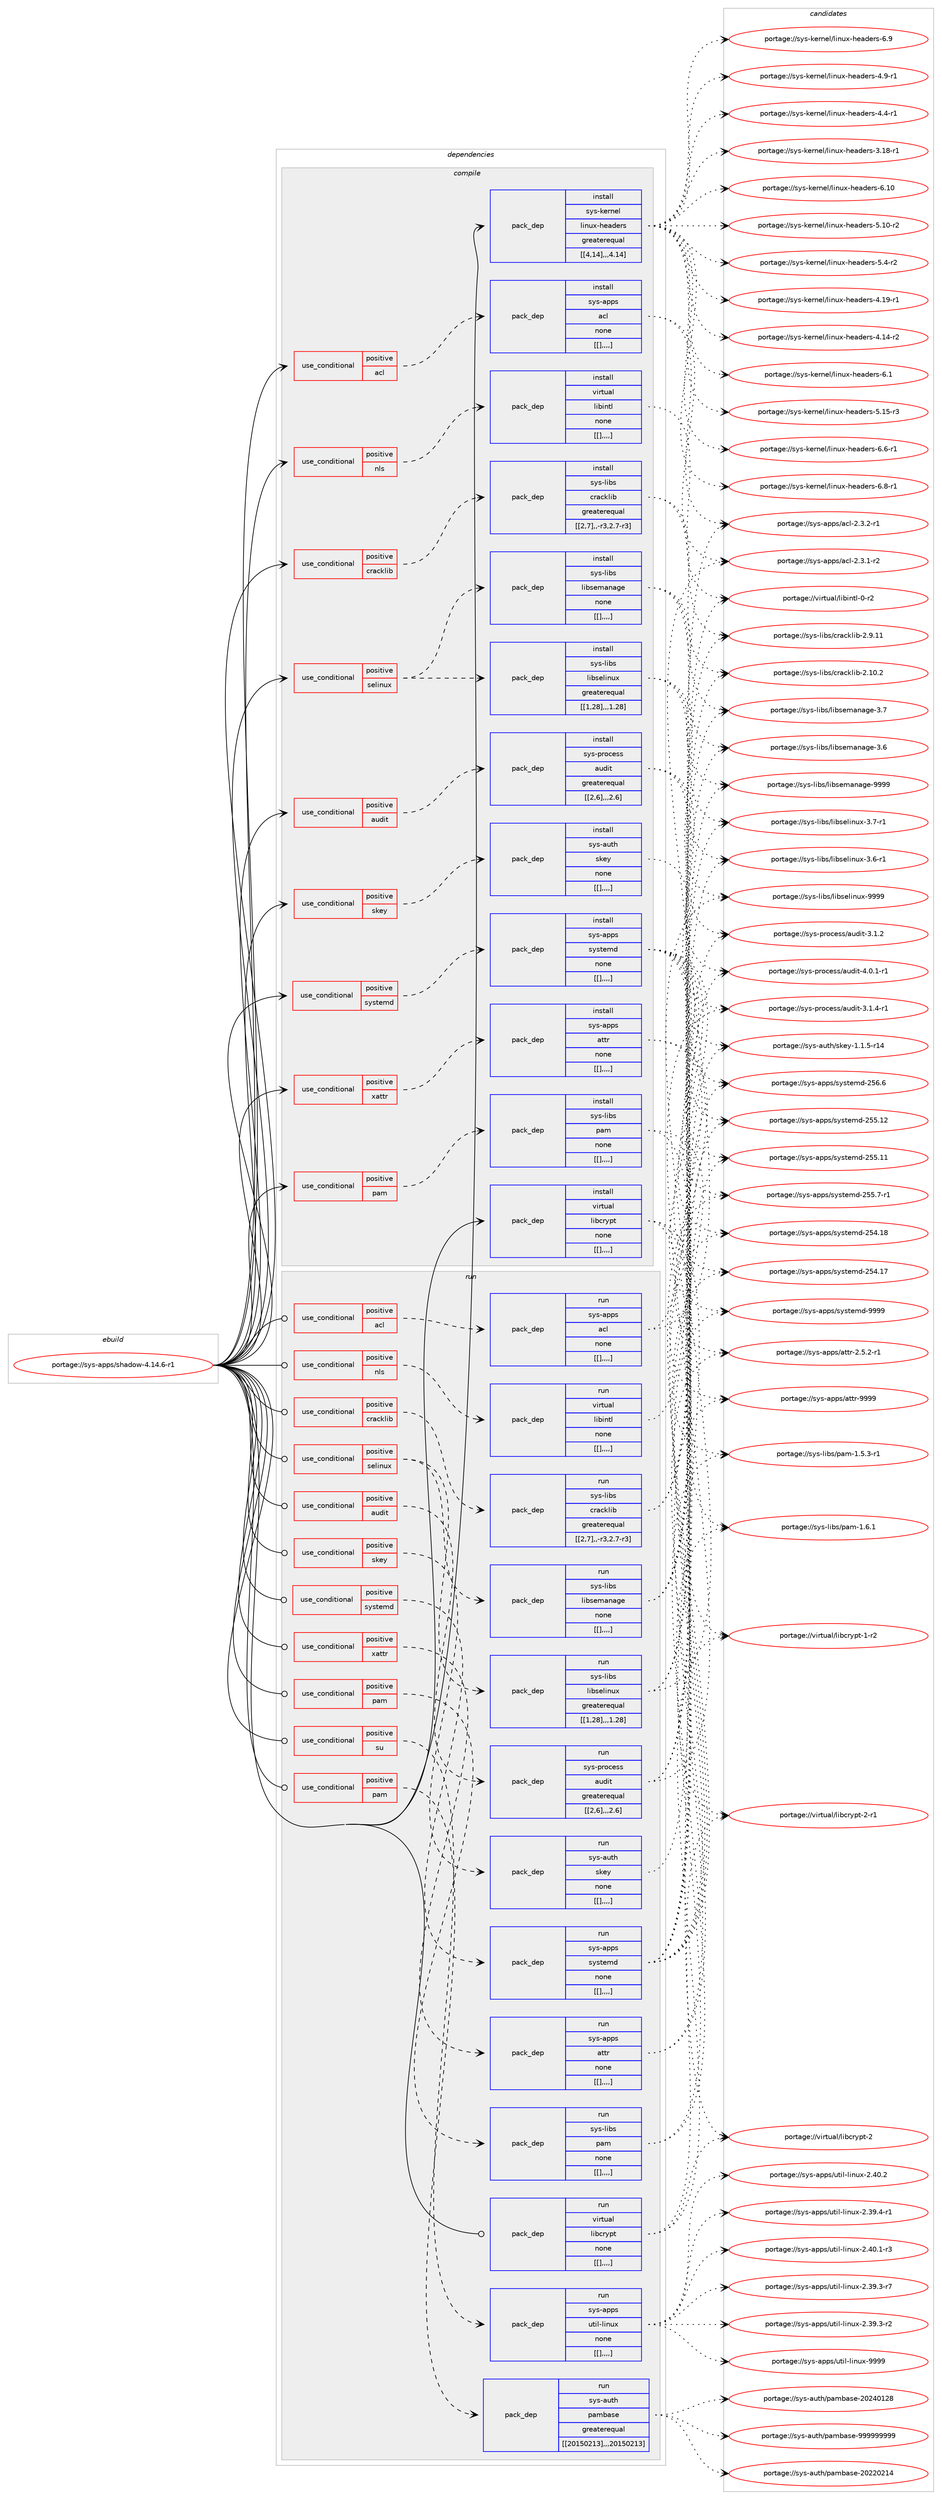 digraph prolog {

# *************
# Graph options
# *************

newrank=true;
concentrate=true;
compound=true;
graph [rankdir=LR,fontname=Helvetica,fontsize=10,ranksep=1.5];#, ranksep=2.5, nodesep=0.2];
edge  [arrowhead=vee];
node  [fontname=Helvetica,fontsize=10];

# **********
# The ebuild
# **********

subgraph cluster_leftcol {
color=gray;
label=<<i>ebuild</i>>;
id [label="portage://sys-apps/shadow-4.14.6-r1", color=red, width=4, href="../sys-apps/shadow-4.14.6-r1.svg"];
}

# ****************
# The dependencies
# ****************

subgraph cluster_midcol {
color=gray;
label=<<i>dependencies</i>>;
subgraph cluster_compile {
fillcolor="#eeeeee";
style=filled;
label=<<i>compile</i>>;
subgraph cond2496 {
dependency7277 [label=<<TABLE BORDER="0" CELLBORDER="1" CELLSPACING="0" CELLPADDING="4"><TR><TD ROWSPAN="3" CELLPADDING="10">use_conditional</TD></TR><TR><TD>positive</TD></TR><TR><TD>acl</TD></TR></TABLE>>, shape=none, color=red];
subgraph pack4765 {
dependency7278 [label=<<TABLE BORDER="0" CELLBORDER="1" CELLSPACING="0" CELLPADDING="4" WIDTH="220"><TR><TD ROWSPAN="6" CELLPADDING="30">pack_dep</TD></TR><TR><TD WIDTH="110">install</TD></TR><TR><TD>sys-apps</TD></TR><TR><TD>acl</TD></TR><TR><TD>none</TD></TR><TR><TD>[[],,,,]</TD></TR></TABLE>>, shape=none, color=blue];
}
dependency7277:e -> dependency7278:w [weight=20,style="dashed",arrowhead="vee"];
}
id:e -> dependency7277:w [weight=20,style="solid",arrowhead="vee"];
subgraph cond2497 {
dependency7279 [label=<<TABLE BORDER="0" CELLBORDER="1" CELLSPACING="0" CELLPADDING="4"><TR><TD ROWSPAN="3" CELLPADDING="10">use_conditional</TD></TR><TR><TD>positive</TD></TR><TR><TD>audit</TD></TR></TABLE>>, shape=none, color=red];
subgraph pack4766 {
dependency7280 [label=<<TABLE BORDER="0" CELLBORDER="1" CELLSPACING="0" CELLPADDING="4" WIDTH="220"><TR><TD ROWSPAN="6" CELLPADDING="30">pack_dep</TD></TR><TR><TD WIDTH="110">install</TD></TR><TR><TD>sys-process</TD></TR><TR><TD>audit</TD></TR><TR><TD>greaterequal</TD></TR><TR><TD>[[2,6],,,2.6]</TD></TR></TABLE>>, shape=none, color=blue];
}
dependency7279:e -> dependency7280:w [weight=20,style="dashed",arrowhead="vee"];
}
id:e -> dependency7279:w [weight=20,style="solid",arrowhead="vee"];
subgraph cond2498 {
dependency7281 [label=<<TABLE BORDER="0" CELLBORDER="1" CELLSPACING="0" CELLPADDING="4"><TR><TD ROWSPAN="3" CELLPADDING="10">use_conditional</TD></TR><TR><TD>positive</TD></TR><TR><TD>cracklib</TD></TR></TABLE>>, shape=none, color=red];
subgraph pack4767 {
dependency7282 [label=<<TABLE BORDER="0" CELLBORDER="1" CELLSPACING="0" CELLPADDING="4" WIDTH="220"><TR><TD ROWSPAN="6" CELLPADDING="30">pack_dep</TD></TR><TR><TD WIDTH="110">install</TD></TR><TR><TD>sys-libs</TD></TR><TR><TD>cracklib</TD></TR><TR><TD>greaterequal</TD></TR><TR><TD>[[2,7],,-r3,2.7-r3]</TD></TR></TABLE>>, shape=none, color=blue];
}
dependency7281:e -> dependency7282:w [weight=20,style="dashed",arrowhead="vee"];
}
id:e -> dependency7281:w [weight=20,style="solid",arrowhead="vee"];
subgraph cond2499 {
dependency7283 [label=<<TABLE BORDER="0" CELLBORDER="1" CELLSPACING="0" CELLPADDING="4"><TR><TD ROWSPAN="3" CELLPADDING="10">use_conditional</TD></TR><TR><TD>positive</TD></TR><TR><TD>nls</TD></TR></TABLE>>, shape=none, color=red];
subgraph pack4768 {
dependency7284 [label=<<TABLE BORDER="0" CELLBORDER="1" CELLSPACING="0" CELLPADDING="4" WIDTH="220"><TR><TD ROWSPAN="6" CELLPADDING="30">pack_dep</TD></TR><TR><TD WIDTH="110">install</TD></TR><TR><TD>virtual</TD></TR><TR><TD>libintl</TD></TR><TR><TD>none</TD></TR><TR><TD>[[],,,,]</TD></TR></TABLE>>, shape=none, color=blue];
}
dependency7283:e -> dependency7284:w [weight=20,style="dashed",arrowhead="vee"];
}
id:e -> dependency7283:w [weight=20,style="solid",arrowhead="vee"];
subgraph cond2500 {
dependency7285 [label=<<TABLE BORDER="0" CELLBORDER="1" CELLSPACING="0" CELLPADDING="4"><TR><TD ROWSPAN="3" CELLPADDING="10">use_conditional</TD></TR><TR><TD>positive</TD></TR><TR><TD>pam</TD></TR></TABLE>>, shape=none, color=red];
subgraph pack4769 {
dependency7286 [label=<<TABLE BORDER="0" CELLBORDER="1" CELLSPACING="0" CELLPADDING="4" WIDTH="220"><TR><TD ROWSPAN="6" CELLPADDING="30">pack_dep</TD></TR><TR><TD WIDTH="110">install</TD></TR><TR><TD>sys-libs</TD></TR><TR><TD>pam</TD></TR><TR><TD>none</TD></TR><TR><TD>[[],,,,]</TD></TR></TABLE>>, shape=none, color=blue];
}
dependency7285:e -> dependency7286:w [weight=20,style="dashed",arrowhead="vee"];
}
id:e -> dependency7285:w [weight=20,style="solid",arrowhead="vee"];
subgraph cond2501 {
dependency7287 [label=<<TABLE BORDER="0" CELLBORDER="1" CELLSPACING="0" CELLPADDING="4"><TR><TD ROWSPAN="3" CELLPADDING="10">use_conditional</TD></TR><TR><TD>positive</TD></TR><TR><TD>selinux</TD></TR></TABLE>>, shape=none, color=red];
subgraph pack4770 {
dependency7288 [label=<<TABLE BORDER="0" CELLBORDER="1" CELLSPACING="0" CELLPADDING="4" WIDTH="220"><TR><TD ROWSPAN="6" CELLPADDING="30">pack_dep</TD></TR><TR><TD WIDTH="110">install</TD></TR><TR><TD>sys-libs</TD></TR><TR><TD>libselinux</TD></TR><TR><TD>greaterequal</TD></TR><TR><TD>[[1,28],,,1.28]</TD></TR></TABLE>>, shape=none, color=blue];
}
dependency7287:e -> dependency7288:w [weight=20,style="dashed",arrowhead="vee"];
subgraph pack4771 {
dependency7289 [label=<<TABLE BORDER="0" CELLBORDER="1" CELLSPACING="0" CELLPADDING="4" WIDTH="220"><TR><TD ROWSPAN="6" CELLPADDING="30">pack_dep</TD></TR><TR><TD WIDTH="110">install</TD></TR><TR><TD>sys-libs</TD></TR><TR><TD>libsemanage</TD></TR><TR><TD>none</TD></TR><TR><TD>[[],,,,]</TD></TR></TABLE>>, shape=none, color=blue];
}
dependency7287:e -> dependency7289:w [weight=20,style="dashed",arrowhead="vee"];
}
id:e -> dependency7287:w [weight=20,style="solid",arrowhead="vee"];
subgraph cond2502 {
dependency7290 [label=<<TABLE BORDER="0" CELLBORDER="1" CELLSPACING="0" CELLPADDING="4"><TR><TD ROWSPAN="3" CELLPADDING="10">use_conditional</TD></TR><TR><TD>positive</TD></TR><TR><TD>skey</TD></TR></TABLE>>, shape=none, color=red];
subgraph pack4772 {
dependency7291 [label=<<TABLE BORDER="0" CELLBORDER="1" CELLSPACING="0" CELLPADDING="4" WIDTH="220"><TR><TD ROWSPAN="6" CELLPADDING="30">pack_dep</TD></TR><TR><TD WIDTH="110">install</TD></TR><TR><TD>sys-auth</TD></TR><TR><TD>skey</TD></TR><TR><TD>none</TD></TR><TR><TD>[[],,,,]</TD></TR></TABLE>>, shape=none, color=blue];
}
dependency7290:e -> dependency7291:w [weight=20,style="dashed",arrowhead="vee"];
}
id:e -> dependency7290:w [weight=20,style="solid",arrowhead="vee"];
subgraph cond2503 {
dependency7292 [label=<<TABLE BORDER="0" CELLBORDER="1" CELLSPACING="0" CELLPADDING="4"><TR><TD ROWSPAN="3" CELLPADDING="10">use_conditional</TD></TR><TR><TD>positive</TD></TR><TR><TD>systemd</TD></TR></TABLE>>, shape=none, color=red];
subgraph pack4773 {
dependency7293 [label=<<TABLE BORDER="0" CELLBORDER="1" CELLSPACING="0" CELLPADDING="4" WIDTH="220"><TR><TD ROWSPAN="6" CELLPADDING="30">pack_dep</TD></TR><TR><TD WIDTH="110">install</TD></TR><TR><TD>sys-apps</TD></TR><TR><TD>systemd</TD></TR><TR><TD>none</TD></TR><TR><TD>[[],,,,]</TD></TR></TABLE>>, shape=none, color=blue];
}
dependency7292:e -> dependency7293:w [weight=20,style="dashed",arrowhead="vee"];
}
id:e -> dependency7292:w [weight=20,style="solid",arrowhead="vee"];
subgraph cond2504 {
dependency7294 [label=<<TABLE BORDER="0" CELLBORDER="1" CELLSPACING="0" CELLPADDING="4"><TR><TD ROWSPAN="3" CELLPADDING="10">use_conditional</TD></TR><TR><TD>positive</TD></TR><TR><TD>xattr</TD></TR></TABLE>>, shape=none, color=red];
subgraph pack4774 {
dependency7295 [label=<<TABLE BORDER="0" CELLBORDER="1" CELLSPACING="0" CELLPADDING="4" WIDTH="220"><TR><TD ROWSPAN="6" CELLPADDING="30">pack_dep</TD></TR><TR><TD WIDTH="110">install</TD></TR><TR><TD>sys-apps</TD></TR><TR><TD>attr</TD></TR><TR><TD>none</TD></TR><TR><TD>[[],,,,]</TD></TR></TABLE>>, shape=none, color=blue];
}
dependency7294:e -> dependency7295:w [weight=20,style="dashed",arrowhead="vee"];
}
id:e -> dependency7294:w [weight=20,style="solid",arrowhead="vee"];
subgraph pack4775 {
dependency7296 [label=<<TABLE BORDER="0" CELLBORDER="1" CELLSPACING="0" CELLPADDING="4" WIDTH="220"><TR><TD ROWSPAN="6" CELLPADDING="30">pack_dep</TD></TR><TR><TD WIDTH="110">install</TD></TR><TR><TD>sys-kernel</TD></TR><TR><TD>linux-headers</TD></TR><TR><TD>greaterequal</TD></TR><TR><TD>[[4,14],,,4.14]</TD></TR></TABLE>>, shape=none, color=blue];
}
id:e -> dependency7296:w [weight=20,style="solid",arrowhead="vee"];
subgraph pack4776 {
dependency7297 [label=<<TABLE BORDER="0" CELLBORDER="1" CELLSPACING="0" CELLPADDING="4" WIDTH="220"><TR><TD ROWSPAN="6" CELLPADDING="30">pack_dep</TD></TR><TR><TD WIDTH="110">install</TD></TR><TR><TD>virtual</TD></TR><TR><TD>libcrypt</TD></TR><TR><TD>none</TD></TR><TR><TD>[[],,,,]</TD></TR></TABLE>>, shape=none, color=blue];
}
id:e -> dependency7297:w [weight=20,style="solid",arrowhead="vee"];
}
subgraph cluster_compileandrun {
fillcolor="#eeeeee";
style=filled;
label=<<i>compile and run</i>>;
}
subgraph cluster_run {
fillcolor="#eeeeee";
style=filled;
label=<<i>run</i>>;
subgraph cond2505 {
dependency7298 [label=<<TABLE BORDER="0" CELLBORDER="1" CELLSPACING="0" CELLPADDING="4"><TR><TD ROWSPAN="3" CELLPADDING="10">use_conditional</TD></TR><TR><TD>positive</TD></TR><TR><TD>acl</TD></TR></TABLE>>, shape=none, color=red];
subgraph pack4777 {
dependency7299 [label=<<TABLE BORDER="0" CELLBORDER="1" CELLSPACING="0" CELLPADDING="4" WIDTH="220"><TR><TD ROWSPAN="6" CELLPADDING="30">pack_dep</TD></TR><TR><TD WIDTH="110">run</TD></TR><TR><TD>sys-apps</TD></TR><TR><TD>acl</TD></TR><TR><TD>none</TD></TR><TR><TD>[[],,,,]</TD></TR></TABLE>>, shape=none, color=blue];
}
dependency7298:e -> dependency7299:w [weight=20,style="dashed",arrowhead="vee"];
}
id:e -> dependency7298:w [weight=20,style="solid",arrowhead="odot"];
subgraph cond2506 {
dependency7300 [label=<<TABLE BORDER="0" CELLBORDER="1" CELLSPACING="0" CELLPADDING="4"><TR><TD ROWSPAN="3" CELLPADDING="10">use_conditional</TD></TR><TR><TD>positive</TD></TR><TR><TD>audit</TD></TR></TABLE>>, shape=none, color=red];
subgraph pack4778 {
dependency7301 [label=<<TABLE BORDER="0" CELLBORDER="1" CELLSPACING="0" CELLPADDING="4" WIDTH="220"><TR><TD ROWSPAN="6" CELLPADDING="30">pack_dep</TD></TR><TR><TD WIDTH="110">run</TD></TR><TR><TD>sys-process</TD></TR><TR><TD>audit</TD></TR><TR><TD>greaterequal</TD></TR><TR><TD>[[2,6],,,2.6]</TD></TR></TABLE>>, shape=none, color=blue];
}
dependency7300:e -> dependency7301:w [weight=20,style="dashed",arrowhead="vee"];
}
id:e -> dependency7300:w [weight=20,style="solid",arrowhead="odot"];
subgraph cond2507 {
dependency7302 [label=<<TABLE BORDER="0" CELLBORDER="1" CELLSPACING="0" CELLPADDING="4"><TR><TD ROWSPAN="3" CELLPADDING="10">use_conditional</TD></TR><TR><TD>positive</TD></TR><TR><TD>cracklib</TD></TR></TABLE>>, shape=none, color=red];
subgraph pack4779 {
dependency7303 [label=<<TABLE BORDER="0" CELLBORDER="1" CELLSPACING="0" CELLPADDING="4" WIDTH="220"><TR><TD ROWSPAN="6" CELLPADDING="30">pack_dep</TD></TR><TR><TD WIDTH="110">run</TD></TR><TR><TD>sys-libs</TD></TR><TR><TD>cracklib</TD></TR><TR><TD>greaterequal</TD></TR><TR><TD>[[2,7],,-r3,2.7-r3]</TD></TR></TABLE>>, shape=none, color=blue];
}
dependency7302:e -> dependency7303:w [weight=20,style="dashed",arrowhead="vee"];
}
id:e -> dependency7302:w [weight=20,style="solid",arrowhead="odot"];
subgraph cond2508 {
dependency7304 [label=<<TABLE BORDER="0" CELLBORDER="1" CELLSPACING="0" CELLPADDING="4"><TR><TD ROWSPAN="3" CELLPADDING="10">use_conditional</TD></TR><TR><TD>positive</TD></TR><TR><TD>nls</TD></TR></TABLE>>, shape=none, color=red];
subgraph pack4780 {
dependency7305 [label=<<TABLE BORDER="0" CELLBORDER="1" CELLSPACING="0" CELLPADDING="4" WIDTH="220"><TR><TD ROWSPAN="6" CELLPADDING="30">pack_dep</TD></TR><TR><TD WIDTH="110">run</TD></TR><TR><TD>virtual</TD></TR><TR><TD>libintl</TD></TR><TR><TD>none</TD></TR><TR><TD>[[],,,,]</TD></TR></TABLE>>, shape=none, color=blue];
}
dependency7304:e -> dependency7305:w [weight=20,style="dashed",arrowhead="vee"];
}
id:e -> dependency7304:w [weight=20,style="solid",arrowhead="odot"];
subgraph cond2509 {
dependency7306 [label=<<TABLE BORDER="0" CELLBORDER="1" CELLSPACING="0" CELLPADDING="4"><TR><TD ROWSPAN="3" CELLPADDING="10">use_conditional</TD></TR><TR><TD>positive</TD></TR><TR><TD>pam</TD></TR></TABLE>>, shape=none, color=red];
subgraph pack4781 {
dependency7307 [label=<<TABLE BORDER="0" CELLBORDER="1" CELLSPACING="0" CELLPADDING="4" WIDTH="220"><TR><TD ROWSPAN="6" CELLPADDING="30">pack_dep</TD></TR><TR><TD WIDTH="110">run</TD></TR><TR><TD>sys-auth</TD></TR><TR><TD>pambase</TD></TR><TR><TD>greaterequal</TD></TR><TR><TD>[[20150213],,,20150213]</TD></TR></TABLE>>, shape=none, color=blue];
}
dependency7306:e -> dependency7307:w [weight=20,style="dashed",arrowhead="vee"];
}
id:e -> dependency7306:w [weight=20,style="solid",arrowhead="odot"];
subgraph cond2510 {
dependency7308 [label=<<TABLE BORDER="0" CELLBORDER="1" CELLSPACING="0" CELLPADDING="4"><TR><TD ROWSPAN="3" CELLPADDING="10">use_conditional</TD></TR><TR><TD>positive</TD></TR><TR><TD>pam</TD></TR></TABLE>>, shape=none, color=red];
subgraph pack4782 {
dependency7309 [label=<<TABLE BORDER="0" CELLBORDER="1" CELLSPACING="0" CELLPADDING="4" WIDTH="220"><TR><TD ROWSPAN="6" CELLPADDING="30">pack_dep</TD></TR><TR><TD WIDTH="110">run</TD></TR><TR><TD>sys-libs</TD></TR><TR><TD>pam</TD></TR><TR><TD>none</TD></TR><TR><TD>[[],,,,]</TD></TR></TABLE>>, shape=none, color=blue];
}
dependency7308:e -> dependency7309:w [weight=20,style="dashed",arrowhead="vee"];
}
id:e -> dependency7308:w [weight=20,style="solid",arrowhead="odot"];
subgraph cond2511 {
dependency7310 [label=<<TABLE BORDER="0" CELLBORDER="1" CELLSPACING="0" CELLPADDING="4"><TR><TD ROWSPAN="3" CELLPADDING="10">use_conditional</TD></TR><TR><TD>positive</TD></TR><TR><TD>selinux</TD></TR></TABLE>>, shape=none, color=red];
subgraph pack4783 {
dependency7311 [label=<<TABLE BORDER="0" CELLBORDER="1" CELLSPACING="0" CELLPADDING="4" WIDTH="220"><TR><TD ROWSPAN="6" CELLPADDING="30">pack_dep</TD></TR><TR><TD WIDTH="110">run</TD></TR><TR><TD>sys-libs</TD></TR><TR><TD>libselinux</TD></TR><TR><TD>greaterequal</TD></TR><TR><TD>[[1,28],,,1.28]</TD></TR></TABLE>>, shape=none, color=blue];
}
dependency7310:e -> dependency7311:w [weight=20,style="dashed",arrowhead="vee"];
subgraph pack4784 {
dependency7312 [label=<<TABLE BORDER="0" CELLBORDER="1" CELLSPACING="0" CELLPADDING="4" WIDTH="220"><TR><TD ROWSPAN="6" CELLPADDING="30">pack_dep</TD></TR><TR><TD WIDTH="110">run</TD></TR><TR><TD>sys-libs</TD></TR><TR><TD>libsemanage</TD></TR><TR><TD>none</TD></TR><TR><TD>[[],,,,]</TD></TR></TABLE>>, shape=none, color=blue];
}
dependency7310:e -> dependency7312:w [weight=20,style="dashed",arrowhead="vee"];
}
id:e -> dependency7310:w [weight=20,style="solid",arrowhead="odot"];
subgraph cond2512 {
dependency7313 [label=<<TABLE BORDER="0" CELLBORDER="1" CELLSPACING="0" CELLPADDING="4"><TR><TD ROWSPAN="3" CELLPADDING="10">use_conditional</TD></TR><TR><TD>positive</TD></TR><TR><TD>skey</TD></TR></TABLE>>, shape=none, color=red];
subgraph pack4785 {
dependency7314 [label=<<TABLE BORDER="0" CELLBORDER="1" CELLSPACING="0" CELLPADDING="4" WIDTH="220"><TR><TD ROWSPAN="6" CELLPADDING="30">pack_dep</TD></TR><TR><TD WIDTH="110">run</TD></TR><TR><TD>sys-auth</TD></TR><TR><TD>skey</TD></TR><TR><TD>none</TD></TR><TR><TD>[[],,,,]</TD></TR></TABLE>>, shape=none, color=blue];
}
dependency7313:e -> dependency7314:w [weight=20,style="dashed",arrowhead="vee"];
}
id:e -> dependency7313:w [weight=20,style="solid",arrowhead="odot"];
subgraph cond2513 {
dependency7315 [label=<<TABLE BORDER="0" CELLBORDER="1" CELLSPACING="0" CELLPADDING="4"><TR><TD ROWSPAN="3" CELLPADDING="10">use_conditional</TD></TR><TR><TD>positive</TD></TR><TR><TD>su</TD></TR></TABLE>>, shape=none, color=red];
subgraph pack4786 {
dependency7316 [label=<<TABLE BORDER="0" CELLBORDER="1" CELLSPACING="0" CELLPADDING="4" WIDTH="220"><TR><TD ROWSPAN="6" CELLPADDING="30">pack_dep</TD></TR><TR><TD WIDTH="110">run</TD></TR><TR><TD>sys-apps</TD></TR><TR><TD>util-linux</TD></TR><TR><TD>none</TD></TR><TR><TD>[[],,,,]</TD></TR></TABLE>>, shape=none, color=blue];
}
dependency7315:e -> dependency7316:w [weight=20,style="dashed",arrowhead="vee"];
}
id:e -> dependency7315:w [weight=20,style="solid",arrowhead="odot"];
subgraph cond2514 {
dependency7317 [label=<<TABLE BORDER="0" CELLBORDER="1" CELLSPACING="0" CELLPADDING="4"><TR><TD ROWSPAN="3" CELLPADDING="10">use_conditional</TD></TR><TR><TD>positive</TD></TR><TR><TD>systemd</TD></TR></TABLE>>, shape=none, color=red];
subgraph pack4787 {
dependency7318 [label=<<TABLE BORDER="0" CELLBORDER="1" CELLSPACING="0" CELLPADDING="4" WIDTH="220"><TR><TD ROWSPAN="6" CELLPADDING="30">pack_dep</TD></TR><TR><TD WIDTH="110">run</TD></TR><TR><TD>sys-apps</TD></TR><TR><TD>systemd</TD></TR><TR><TD>none</TD></TR><TR><TD>[[],,,,]</TD></TR></TABLE>>, shape=none, color=blue];
}
dependency7317:e -> dependency7318:w [weight=20,style="dashed",arrowhead="vee"];
}
id:e -> dependency7317:w [weight=20,style="solid",arrowhead="odot"];
subgraph cond2515 {
dependency7319 [label=<<TABLE BORDER="0" CELLBORDER="1" CELLSPACING="0" CELLPADDING="4"><TR><TD ROWSPAN="3" CELLPADDING="10">use_conditional</TD></TR><TR><TD>positive</TD></TR><TR><TD>xattr</TD></TR></TABLE>>, shape=none, color=red];
subgraph pack4788 {
dependency7320 [label=<<TABLE BORDER="0" CELLBORDER="1" CELLSPACING="0" CELLPADDING="4" WIDTH="220"><TR><TD ROWSPAN="6" CELLPADDING="30">pack_dep</TD></TR><TR><TD WIDTH="110">run</TD></TR><TR><TD>sys-apps</TD></TR><TR><TD>attr</TD></TR><TR><TD>none</TD></TR><TR><TD>[[],,,,]</TD></TR></TABLE>>, shape=none, color=blue];
}
dependency7319:e -> dependency7320:w [weight=20,style="dashed",arrowhead="vee"];
}
id:e -> dependency7319:w [weight=20,style="solid",arrowhead="odot"];
subgraph pack4789 {
dependency7321 [label=<<TABLE BORDER="0" CELLBORDER="1" CELLSPACING="0" CELLPADDING="4" WIDTH="220"><TR><TD ROWSPAN="6" CELLPADDING="30">pack_dep</TD></TR><TR><TD WIDTH="110">run</TD></TR><TR><TD>virtual</TD></TR><TR><TD>libcrypt</TD></TR><TR><TD>none</TD></TR><TR><TD>[[],,,,]</TD></TR></TABLE>>, shape=none, color=blue];
}
id:e -> dependency7321:w [weight=20,style="solid",arrowhead="odot"];
}
}

# **************
# The candidates
# **************

subgraph cluster_choices {
rank=same;
color=gray;
label=<<i>candidates</i>>;

subgraph choice4765 {
color=black;
nodesep=1;
choice11512111545971121121154797991084550465146504511449 [label="portage://sys-apps/acl-2.3.2-r1", color=red, width=4,href="../sys-apps/acl-2.3.2-r1.svg"];
choice11512111545971121121154797991084550465146494511450 [label="portage://sys-apps/acl-2.3.1-r2", color=red, width=4,href="../sys-apps/acl-2.3.1-r2.svg"];
dependency7278:e -> choice11512111545971121121154797991084550465146504511449:w [style=dotted,weight="100"];
dependency7278:e -> choice11512111545971121121154797991084550465146494511450:w [style=dotted,weight="100"];
}
subgraph choice4766 {
color=black;
nodesep=1;
choice115121115451121141119910111511547971171001051164552464846494511449 [label="portage://sys-process/audit-4.0.1-r1", color=red, width=4,href="../sys-process/audit-4.0.1-r1.svg"];
choice115121115451121141119910111511547971171001051164551464946524511449 [label="portage://sys-process/audit-3.1.4-r1", color=red, width=4,href="../sys-process/audit-3.1.4-r1.svg"];
choice11512111545112114111991011151154797117100105116455146494650 [label="portage://sys-process/audit-3.1.2", color=red, width=4,href="../sys-process/audit-3.1.2.svg"];
dependency7280:e -> choice115121115451121141119910111511547971171001051164552464846494511449:w [style=dotted,weight="100"];
dependency7280:e -> choice115121115451121141119910111511547971171001051164551464946524511449:w [style=dotted,weight="100"];
dependency7280:e -> choice11512111545112114111991011151154797117100105116455146494650:w [style=dotted,weight="100"];
}
subgraph choice4767 {
color=black;
nodesep=1;
choice1151211154510810598115479911497991071081059845504649484650 [label="portage://sys-libs/cracklib-2.10.2", color=red, width=4,href="../sys-libs/cracklib-2.10.2.svg"];
choice1151211154510810598115479911497991071081059845504657464949 [label="portage://sys-libs/cracklib-2.9.11", color=red, width=4,href="../sys-libs/cracklib-2.9.11.svg"];
dependency7282:e -> choice1151211154510810598115479911497991071081059845504649484650:w [style=dotted,weight="100"];
dependency7282:e -> choice1151211154510810598115479911497991071081059845504657464949:w [style=dotted,weight="100"];
}
subgraph choice4768 {
color=black;
nodesep=1;
choice11810511411611797108471081059810511011610845484511450 [label="portage://virtual/libintl-0-r2", color=red, width=4,href="../virtual/libintl-0-r2.svg"];
dependency7284:e -> choice11810511411611797108471081059810511011610845484511450:w [style=dotted,weight="100"];
}
subgraph choice4769 {
color=black;
nodesep=1;
choice11512111545108105981154711297109454946544649 [label="portage://sys-libs/pam-1.6.1", color=red, width=4,href="../sys-libs/pam-1.6.1.svg"];
choice115121115451081059811547112971094549465346514511449 [label="portage://sys-libs/pam-1.5.3-r1", color=red, width=4,href="../sys-libs/pam-1.5.3-r1.svg"];
dependency7286:e -> choice11512111545108105981154711297109454946544649:w [style=dotted,weight="100"];
dependency7286:e -> choice115121115451081059811547112971094549465346514511449:w [style=dotted,weight="100"];
}
subgraph choice4770 {
color=black;
nodesep=1;
choice115121115451081059811547108105981151011081051101171204557575757 [label="portage://sys-libs/libselinux-9999", color=red, width=4,href="../sys-libs/libselinux-9999.svg"];
choice11512111545108105981154710810598115101108105110117120455146554511449 [label="portage://sys-libs/libselinux-3.7-r1", color=red, width=4,href="../sys-libs/libselinux-3.7-r1.svg"];
choice11512111545108105981154710810598115101108105110117120455146544511449 [label="portage://sys-libs/libselinux-3.6-r1", color=red, width=4,href="../sys-libs/libselinux-3.6-r1.svg"];
dependency7288:e -> choice115121115451081059811547108105981151011081051101171204557575757:w [style=dotted,weight="100"];
dependency7288:e -> choice11512111545108105981154710810598115101108105110117120455146554511449:w [style=dotted,weight="100"];
dependency7288:e -> choice11512111545108105981154710810598115101108105110117120455146544511449:w [style=dotted,weight="100"];
}
subgraph choice4771 {
color=black;
nodesep=1;
choice1151211154510810598115471081059811510110997110971031014557575757 [label="portage://sys-libs/libsemanage-9999", color=red, width=4,href="../sys-libs/libsemanage-9999.svg"];
choice11512111545108105981154710810598115101109971109710310145514655 [label="portage://sys-libs/libsemanage-3.7", color=red, width=4,href="../sys-libs/libsemanage-3.7.svg"];
choice11512111545108105981154710810598115101109971109710310145514654 [label="portage://sys-libs/libsemanage-3.6", color=red, width=4,href="../sys-libs/libsemanage-3.6.svg"];
dependency7289:e -> choice1151211154510810598115471081059811510110997110971031014557575757:w [style=dotted,weight="100"];
dependency7289:e -> choice11512111545108105981154710810598115101109971109710310145514655:w [style=dotted,weight="100"];
dependency7289:e -> choice11512111545108105981154710810598115101109971109710310145514654:w [style=dotted,weight="100"];
}
subgraph choice4772 {
color=black;
nodesep=1;
choice115121115459711711610447115107101121454946494653451144952 [label="portage://sys-auth/skey-1.1.5-r14", color=red, width=4,href="../sys-auth/skey-1.1.5-r14.svg"];
dependency7291:e -> choice115121115459711711610447115107101121454946494653451144952:w [style=dotted,weight="100"];
}
subgraph choice4773 {
color=black;
nodesep=1;
choice1151211154597112112115471151211151161011091004557575757 [label="portage://sys-apps/systemd-9999", color=red, width=4,href="../sys-apps/systemd-9999.svg"];
choice115121115459711211211547115121115116101109100455053544654 [label="portage://sys-apps/systemd-256.6", color=red, width=4,href="../sys-apps/systemd-256.6.svg"];
choice11512111545971121121154711512111511610110910045505353464950 [label="portage://sys-apps/systemd-255.12", color=red, width=4,href="../sys-apps/systemd-255.12.svg"];
choice11512111545971121121154711512111511610110910045505353464949 [label="portage://sys-apps/systemd-255.11", color=red, width=4,href="../sys-apps/systemd-255.11.svg"];
choice1151211154597112112115471151211151161011091004550535346554511449 [label="portage://sys-apps/systemd-255.7-r1", color=red, width=4,href="../sys-apps/systemd-255.7-r1.svg"];
choice11512111545971121121154711512111511610110910045505352464956 [label="portage://sys-apps/systemd-254.18", color=red, width=4,href="../sys-apps/systemd-254.18.svg"];
choice11512111545971121121154711512111511610110910045505352464955 [label="portage://sys-apps/systemd-254.17", color=red, width=4,href="../sys-apps/systemd-254.17.svg"];
dependency7293:e -> choice1151211154597112112115471151211151161011091004557575757:w [style=dotted,weight="100"];
dependency7293:e -> choice115121115459711211211547115121115116101109100455053544654:w [style=dotted,weight="100"];
dependency7293:e -> choice11512111545971121121154711512111511610110910045505353464950:w [style=dotted,weight="100"];
dependency7293:e -> choice11512111545971121121154711512111511610110910045505353464949:w [style=dotted,weight="100"];
dependency7293:e -> choice1151211154597112112115471151211151161011091004550535346554511449:w [style=dotted,weight="100"];
dependency7293:e -> choice11512111545971121121154711512111511610110910045505352464956:w [style=dotted,weight="100"];
dependency7293:e -> choice11512111545971121121154711512111511610110910045505352464955:w [style=dotted,weight="100"];
}
subgraph choice4774 {
color=black;
nodesep=1;
choice115121115459711211211547971161161144557575757 [label="portage://sys-apps/attr-9999", color=red, width=4,href="../sys-apps/attr-9999.svg"];
choice115121115459711211211547971161161144550465346504511449 [label="portage://sys-apps/attr-2.5.2-r1", color=red, width=4,href="../sys-apps/attr-2.5.2-r1.svg"];
dependency7295:e -> choice115121115459711211211547971161161144557575757:w [style=dotted,weight="100"];
dependency7295:e -> choice115121115459711211211547971161161144550465346504511449:w [style=dotted,weight="100"];
}
subgraph choice4775 {
color=black;
nodesep=1;
choice115121115451071011141101011084710810511011712045104101971001011141154554464948 [label="portage://sys-kernel/linux-headers-6.10", color=red, width=4,href="../sys-kernel/linux-headers-6.10.svg"];
choice1151211154510710111411010110847108105110117120451041019710010111411545544657 [label="portage://sys-kernel/linux-headers-6.9", color=red, width=4,href="../sys-kernel/linux-headers-6.9.svg"];
choice11512111545107101114110101108471081051101171204510410197100101114115455446564511449 [label="portage://sys-kernel/linux-headers-6.8-r1", color=red, width=4,href="../sys-kernel/linux-headers-6.8-r1.svg"];
choice11512111545107101114110101108471081051101171204510410197100101114115455446544511449 [label="portage://sys-kernel/linux-headers-6.6-r1", color=red, width=4,href="../sys-kernel/linux-headers-6.6-r1.svg"];
choice1151211154510710111411010110847108105110117120451041019710010111411545544649 [label="portage://sys-kernel/linux-headers-6.1", color=red, width=4,href="../sys-kernel/linux-headers-6.1.svg"];
choice1151211154510710111411010110847108105110117120451041019710010111411545534649534511451 [label="portage://sys-kernel/linux-headers-5.15-r3", color=red, width=4,href="../sys-kernel/linux-headers-5.15-r3.svg"];
choice1151211154510710111411010110847108105110117120451041019710010111411545534649484511450 [label="portage://sys-kernel/linux-headers-5.10-r2", color=red, width=4,href="../sys-kernel/linux-headers-5.10-r2.svg"];
choice11512111545107101114110101108471081051101171204510410197100101114115455346524511450 [label="portage://sys-kernel/linux-headers-5.4-r2", color=red, width=4,href="../sys-kernel/linux-headers-5.4-r2.svg"];
choice1151211154510710111411010110847108105110117120451041019710010111411545524649574511449 [label="portage://sys-kernel/linux-headers-4.19-r1", color=red, width=4,href="../sys-kernel/linux-headers-4.19-r1.svg"];
choice1151211154510710111411010110847108105110117120451041019710010111411545524649524511450 [label="portage://sys-kernel/linux-headers-4.14-r2", color=red, width=4,href="../sys-kernel/linux-headers-4.14-r2.svg"];
choice11512111545107101114110101108471081051101171204510410197100101114115455246574511449 [label="portage://sys-kernel/linux-headers-4.9-r1", color=red, width=4,href="../sys-kernel/linux-headers-4.9-r1.svg"];
choice11512111545107101114110101108471081051101171204510410197100101114115455246524511449 [label="portage://sys-kernel/linux-headers-4.4-r1", color=red, width=4,href="../sys-kernel/linux-headers-4.4-r1.svg"];
choice1151211154510710111411010110847108105110117120451041019710010111411545514649564511449 [label="portage://sys-kernel/linux-headers-3.18-r1", color=red, width=4,href="../sys-kernel/linux-headers-3.18-r1.svg"];
dependency7296:e -> choice115121115451071011141101011084710810511011712045104101971001011141154554464948:w [style=dotted,weight="100"];
dependency7296:e -> choice1151211154510710111411010110847108105110117120451041019710010111411545544657:w [style=dotted,weight="100"];
dependency7296:e -> choice11512111545107101114110101108471081051101171204510410197100101114115455446564511449:w [style=dotted,weight="100"];
dependency7296:e -> choice11512111545107101114110101108471081051101171204510410197100101114115455446544511449:w [style=dotted,weight="100"];
dependency7296:e -> choice1151211154510710111411010110847108105110117120451041019710010111411545544649:w [style=dotted,weight="100"];
dependency7296:e -> choice1151211154510710111411010110847108105110117120451041019710010111411545534649534511451:w [style=dotted,weight="100"];
dependency7296:e -> choice1151211154510710111411010110847108105110117120451041019710010111411545534649484511450:w [style=dotted,weight="100"];
dependency7296:e -> choice11512111545107101114110101108471081051101171204510410197100101114115455346524511450:w [style=dotted,weight="100"];
dependency7296:e -> choice1151211154510710111411010110847108105110117120451041019710010111411545524649574511449:w [style=dotted,weight="100"];
dependency7296:e -> choice1151211154510710111411010110847108105110117120451041019710010111411545524649524511450:w [style=dotted,weight="100"];
dependency7296:e -> choice11512111545107101114110101108471081051101171204510410197100101114115455246574511449:w [style=dotted,weight="100"];
dependency7296:e -> choice11512111545107101114110101108471081051101171204510410197100101114115455246524511449:w [style=dotted,weight="100"];
dependency7296:e -> choice1151211154510710111411010110847108105110117120451041019710010111411545514649564511449:w [style=dotted,weight="100"];
}
subgraph choice4776 {
color=black;
nodesep=1;
choice1181051141161179710847108105989911412111211645504511449 [label="portage://virtual/libcrypt-2-r1", color=red, width=4,href="../virtual/libcrypt-2-r1.svg"];
choice118105114116117971084710810598991141211121164550 [label="portage://virtual/libcrypt-2", color=red, width=4,href="../virtual/libcrypt-2.svg"];
choice1181051141161179710847108105989911412111211645494511450 [label="portage://virtual/libcrypt-1-r2", color=red, width=4,href="../virtual/libcrypt-1-r2.svg"];
dependency7297:e -> choice1181051141161179710847108105989911412111211645504511449:w [style=dotted,weight="100"];
dependency7297:e -> choice118105114116117971084710810598991141211121164550:w [style=dotted,weight="100"];
dependency7297:e -> choice1181051141161179710847108105989911412111211645494511450:w [style=dotted,weight="100"];
}
subgraph choice4777 {
color=black;
nodesep=1;
choice11512111545971121121154797991084550465146504511449 [label="portage://sys-apps/acl-2.3.2-r1", color=red, width=4,href="../sys-apps/acl-2.3.2-r1.svg"];
choice11512111545971121121154797991084550465146494511450 [label="portage://sys-apps/acl-2.3.1-r2", color=red, width=4,href="../sys-apps/acl-2.3.1-r2.svg"];
dependency7299:e -> choice11512111545971121121154797991084550465146504511449:w [style=dotted,weight="100"];
dependency7299:e -> choice11512111545971121121154797991084550465146494511450:w [style=dotted,weight="100"];
}
subgraph choice4778 {
color=black;
nodesep=1;
choice115121115451121141119910111511547971171001051164552464846494511449 [label="portage://sys-process/audit-4.0.1-r1", color=red, width=4,href="../sys-process/audit-4.0.1-r1.svg"];
choice115121115451121141119910111511547971171001051164551464946524511449 [label="portage://sys-process/audit-3.1.4-r1", color=red, width=4,href="../sys-process/audit-3.1.4-r1.svg"];
choice11512111545112114111991011151154797117100105116455146494650 [label="portage://sys-process/audit-3.1.2", color=red, width=4,href="../sys-process/audit-3.1.2.svg"];
dependency7301:e -> choice115121115451121141119910111511547971171001051164552464846494511449:w [style=dotted,weight="100"];
dependency7301:e -> choice115121115451121141119910111511547971171001051164551464946524511449:w [style=dotted,weight="100"];
dependency7301:e -> choice11512111545112114111991011151154797117100105116455146494650:w [style=dotted,weight="100"];
}
subgraph choice4779 {
color=black;
nodesep=1;
choice1151211154510810598115479911497991071081059845504649484650 [label="portage://sys-libs/cracklib-2.10.2", color=red, width=4,href="../sys-libs/cracklib-2.10.2.svg"];
choice1151211154510810598115479911497991071081059845504657464949 [label="portage://sys-libs/cracklib-2.9.11", color=red, width=4,href="../sys-libs/cracklib-2.9.11.svg"];
dependency7303:e -> choice1151211154510810598115479911497991071081059845504649484650:w [style=dotted,weight="100"];
dependency7303:e -> choice1151211154510810598115479911497991071081059845504657464949:w [style=dotted,weight="100"];
}
subgraph choice4780 {
color=black;
nodesep=1;
choice11810511411611797108471081059810511011610845484511450 [label="portage://virtual/libintl-0-r2", color=red, width=4,href="../virtual/libintl-0-r2.svg"];
dependency7305:e -> choice11810511411611797108471081059810511011610845484511450:w [style=dotted,weight="100"];
}
subgraph choice4781 {
color=black;
nodesep=1;
choice11512111545971171161044711297109989711510145575757575757575757 [label="portage://sys-auth/pambase-999999999", color=red, width=4,href="../sys-auth/pambase-999999999.svg"];
choice115121115459711711610447112971099897115101455048505248495056 [label="portage://sys-auth/pambase-20240128", color=red, width=4,href="../sys-auth/pambase-20240128.svg"];
choice115121115459711711610447112971099897115101455048505048504952 [label="portage://sys-auth/pambase-20220214", color=red, width=4,href="../sys-auth/pambase-20220214.svg"];
dependency7307:e -> choice11512111545971171161044711297109989711510145575757575757575757:w [style=dotted,weight="100"];
dependency7307:e -> choice115121115459711711610447112971099897115101455048505248495056:w [style=dotted,weight="100"];
dependency7307:e -> choice115121115459711711610447112971099897115101455048505048504952:w [style=dotted,weight="100"];
}
subgraph choice4782 {
color=black;
nodesep=1;
choice11512111545108105981154711297109454946544649 [label="portage://sys-libs/pam-1.6.1", color=red, width=4,href="../sys-libs/pam-1.6.1.svg"];
choice115121115451081059811547112971094549465346514511449 [label="portage://sys-libs/pam-1.5.3-r1", color=red, width=4,href="../sys-libs/pam-1.5.3-r1.svg"];
dependency7309:e -> choice11512111545108105981154711297109454946544649:w [style=dotted,weight="100"];
dependency7309:e -> choice115121115451081059811547112971094549465346514511449:w [style=dotted,weight="100"];
}
subgraph choice4783 {
color=black;
nodesep=1;
choice115121115451081059811547108105981151011081051101171204557575757 [label="portage://sys-libs/libselinux-9999", color=red, width=4,href="../sys-libs/libselinux-9999.svg"];
choice11512111545108105981154710810598115101108105110117120455146554511449 [label="portage://sys-libs/libselinux-3.7-r1", color=red, width=4,href="../sys-libs/libselinux-3.7-r1.svg"];
choice11512111545108105981154710810598115101108105110117120455146544511449 [label="portage://sys-libs/libselinux-3.6-r1", color=red, width=4,href="../sys-libs/libselinux-3.6-r1.svg"];
dependency7311:e -> choice115121115451081059811547108105981151011081051101171204557575757:w [style=dotted,weight="100"];
dependency7311:e -> choice11512111545108105981154710810598115101108105110117120455146554511449:w [style=dotted,weight="100"];
dependency7311:e -> choice11512111545108105981154710810598115101108105110117120455146544511449:w [style=dotted,weight="100"];
}
subgraph choice4784 {
color=black;
nodesep=1;
choice1151211154510810598115471081059811510110997110971031014557575757 [label="portage://sys-libs/libsemanage-9999", color=red, width=4,href="../sys-libs/libsemanage-9999.svg"];
choice11512111545108105981154710810598115101109971109710310145514655 [label="portage://sys-libs/libsemanage-3.7", color=red, width=4,href="../sys-libs/libsemanage-3.7.svg"];
choice11512111545108105981154710810598115101109971109710310145514654 [label="portage://sys-libs/libsemanage-3.6", color=red, width=4,href="../sys-libs/libsemanage-3.6.svg"];
dependency7312:e -> choice1151211154510810598115471081059811510110997110971031014557575757:w [style=dotted,weight="100"];
dependency7312:e -> choice11512111545108105981154710810598115101109971109710310145514655:w [style=dotted,weight="100"];
dependency7312:e -> choice11512111545108105981154710810598115101109971109710310145514654:w [style=dotted,weight="100"];
}
subgraph choice4785 {
color=black;
nodesep=1;
choice115121115459711711610447115107101121454946494653451144952 [label="portage://sys-auth/skey-1.1.5-r14", color=red, width=4,href="../sys-auth/skey-1.1.5-r14.svg"];
dependency7314:e -> choice115121115459711711610447115107101121454946494653451144952:w [style=dotted,weight="100"];
}
subgraph choice4786 {
color=black;
nodesep=1;
choice115121115459711211211547117116105108451081051101171204557575757 [label="portage://sys-apps/util-linux-9999", color=red, width=4,href="../sys-apps/util-linux-9999.svg"];
choice1151211154597112112115471171161051084510810511011712045504652484650 [label="portage://sys-apps/util-linux-2.40.2", color=red, width=4,href="../sys-apps/util-linux-2.40.2.svg"];
choice11512111545971121121154711711610510845108105110117120455046524846494511451 [label="portage://sys-apps/util-linux-2.40.1-r3", color=red, width=4,href="../sys-apps/util-linux-2.40.1-r3.svg"];
choice11512111545971121121154711711610510845108105110117120455046515746524511449 [label="portage://sys-apps/util-linux-2.39.4-r1", color=red, width=4,href="../sys-apps/util-linux-2.39.4-r1.svg"];
choice11512111545971121121154711711610510845108105110117120455046515746514511455 [label="portage://sys-apps/util-linux-2.39.3-r7", color=red, width=4,href="../sys-apps/util-linux-2.39.3-r7.svg"];
choice11512111545971121121154711711610510845108105110117120455046515746514511450 [label="portage://sys-apps/util-linux-2.39.3-r2", color=red, width=4,href="../sys-apps/util-linux-2.39.3-r2.svg"];
dependency7316:e -> choice115121115459711211211547117116105108451081051101171204557575757:w [style=dotted,weight="100"];
dependency7316:e -> choice1151211154597112112115471171161051084510810511011712045504652484650:w [style=dotted,weight="100"];
dependency7316:e -> choice11512111545971121121154711711610510845108105110117120455046524846494511451:w [style=dotted,weight="100"];
dependency7316:e -> choice11512111545971121121154711711610510845108105110117120455046515746524511449:w [style=dotted,weight="100"];
dependency7316:e -> choice11512111545971121121154711711610510845108105110117120455046515746514511455:w [style=dotted,weight="100"];
dependency7316:e -> choice11512111545971121121154711711610510845108105110117120455046515746514511450:w [style=dotted,weight="100"];
}
subgraph choice4787 {
color=black;
nodesep=1;
choice1151211154597112112115471151211151161011091004557575757 [label="portage://sys-apps/systemd-9999", color=red, width=4,href="../sys-apps/systemd-9999.svg"];
choice115121115459711211211547115121115116101109100455053544654 [label="portage://sys-apps/systemd-256.6", color=red, width=4,href="../sys-apps/systemd-256.6.svg"];
choice11512111545971121121154711512111511610110910045505353464950 [label="portage://sys-apps/systemd-255.12", color=red, width=4,href="../sys-apps/systemd-255.12.svg"];
choice11512111545971121121154711512111511610110910045505353464949 [label="portage://sys-apps/systemd-255.11", color=red, width=4,href="../sys-apps/systemd-255.11.svg"];
choice1151211154597112112115471151211151161011091004550535346554511449 [label="portage://sys-apps/systemd-255.7-r1", color=red, width=4,href="../sys-apps/systemd-255.7-r1.svg"];
choice11512111545971121121154711512111511610110910045505352464956 [label="portage://sys-apps/systemd-254.18", color=red, width=4,href="../sys-apps/systemd-254.18.svg"];
choice11512111545971121121154711512111511610110910045505352464955 [label="portage://sys-apps/systemd-254.17", color=red, width=4,href="../sys-apps/systemd-254.17.svg"];
dependency7318:e -> choice1151211154597112112115471151211151161011091004557575757:w [style=dotted,weight="100"];
dependency7318:e -> choice115121115459711211211547115121115116101109100455053544654:w [style=dotted,weight="100"];
dependency7318:e -> choice11512111545971121121154711512111511610110910045505353464950:w [style=dotted,weight="100"];
dependency7318:e -> choice11512111545971121121154711512111511610110910045505353464949:w [style=dotted,weight="100"];
dependency7318:e -> choice1151211154597112112115471151211151161011091004550535346554511449:w [style=dotted,weight="100"];
dependency7318:e -> choice11512111545971121121154711512111511610110910045505352464956:w [style=dotted,weight="100"];
dependency7318:e -> choice11512111545971121121154711512111511610110910045505352464955:w [style=dotted,weight="100"];
}
subgraph choice4788 {
color=black;
nodesep=1;
choice115121115459711211211547971161161144557575757 [label="portage://sys-apps/attr-9999", color=red, width=4,href="../sys-apps/attr-9999.svg"];
choice115121115459711211211547971161161144550465346504511449 [label="portage://sys-apps/attr-2.5.2-r1", color=red, width=4,href="../sys-apps/attr-2.5.2-r1.svg"];
dependency7320:e -> choice115121115459711211211547971161161144557575757:w [style=dotted,weight="100"];
dependency7320:e -> choice115121115459711211211547971161161144550465346504511449:w [style=dotted,weight="100"];
}
subgraph choice4789 {
color=black;
nodesep=1;
choice1181051141161179710847108105989911412111211645504511449 [label="portage://virtual/libcrypt-2-r1", color=red, width=4,href="../virtual/libcrypt-2-r1.svg"];
choice118105114116117971084710810598991141211121164550 [label="portage://virtual/libcrypt-2", color=red, width=4,href="../virtual/libcrypt-2.svg"];
choice1181051141161179710847108105989911412111211645494511450 [label="portage://virtual/libcrypt-1-r2", color=red, width=4,href="../virtual/libcrypt-1-r2.svg"];
dependency7321:e -> choice1181051141161179710847108105989911412111211645504511449:w [style=dotted,weight="100"];
dependency7321:e -> choice118105114116117971084710810598991141211121164550:w [style=dotted,weight="100"];
dependency7321:e -> choice1181051141161179710847108105989911412111211645494511450:w [style=dotted,weight="100"];
}
}

}
